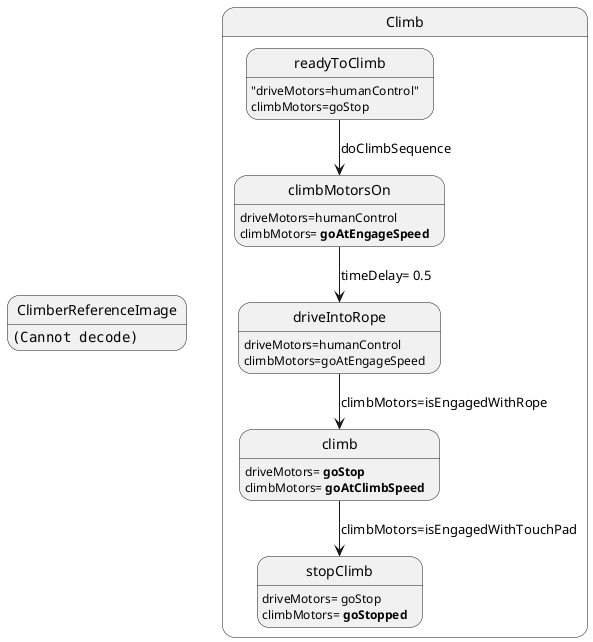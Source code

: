 @startuml

''''states

ClimberReferenceImage: <img:/Climber_resized.JPG>

state Climb {

readyToClimb: "driveMotors=humanControl"
readyToClimb: climbMotors=goStop

climbMotorsOn: driveMotors=humanControl
climbMotorsOn: climbMotors= <b>goAtEngageSpeed
 
driveIntoRope: driveMotors=humanControl
driveIntoRope: climbMotors=goAtEngageSpeed 

climb: driveMotors= <b>goStop
climb: climbMotors= <b>goAtClimbSpeed

stopClimb: driveMotors= goStop
stopClimb: climbMotors= <b>goStopped

}

''''transitions

readyToClimb -down-> climbMotorsOn: doClimbSequence

climbMotorsOn -down-> driveIntoRope: timeDelay= 0.5

driveIntoRope -down-> climb: climbMotors=isEngagedWithRope

climb -down-> stopClimb: climbMotors=isEngagedWithTouchPad

@enduml
